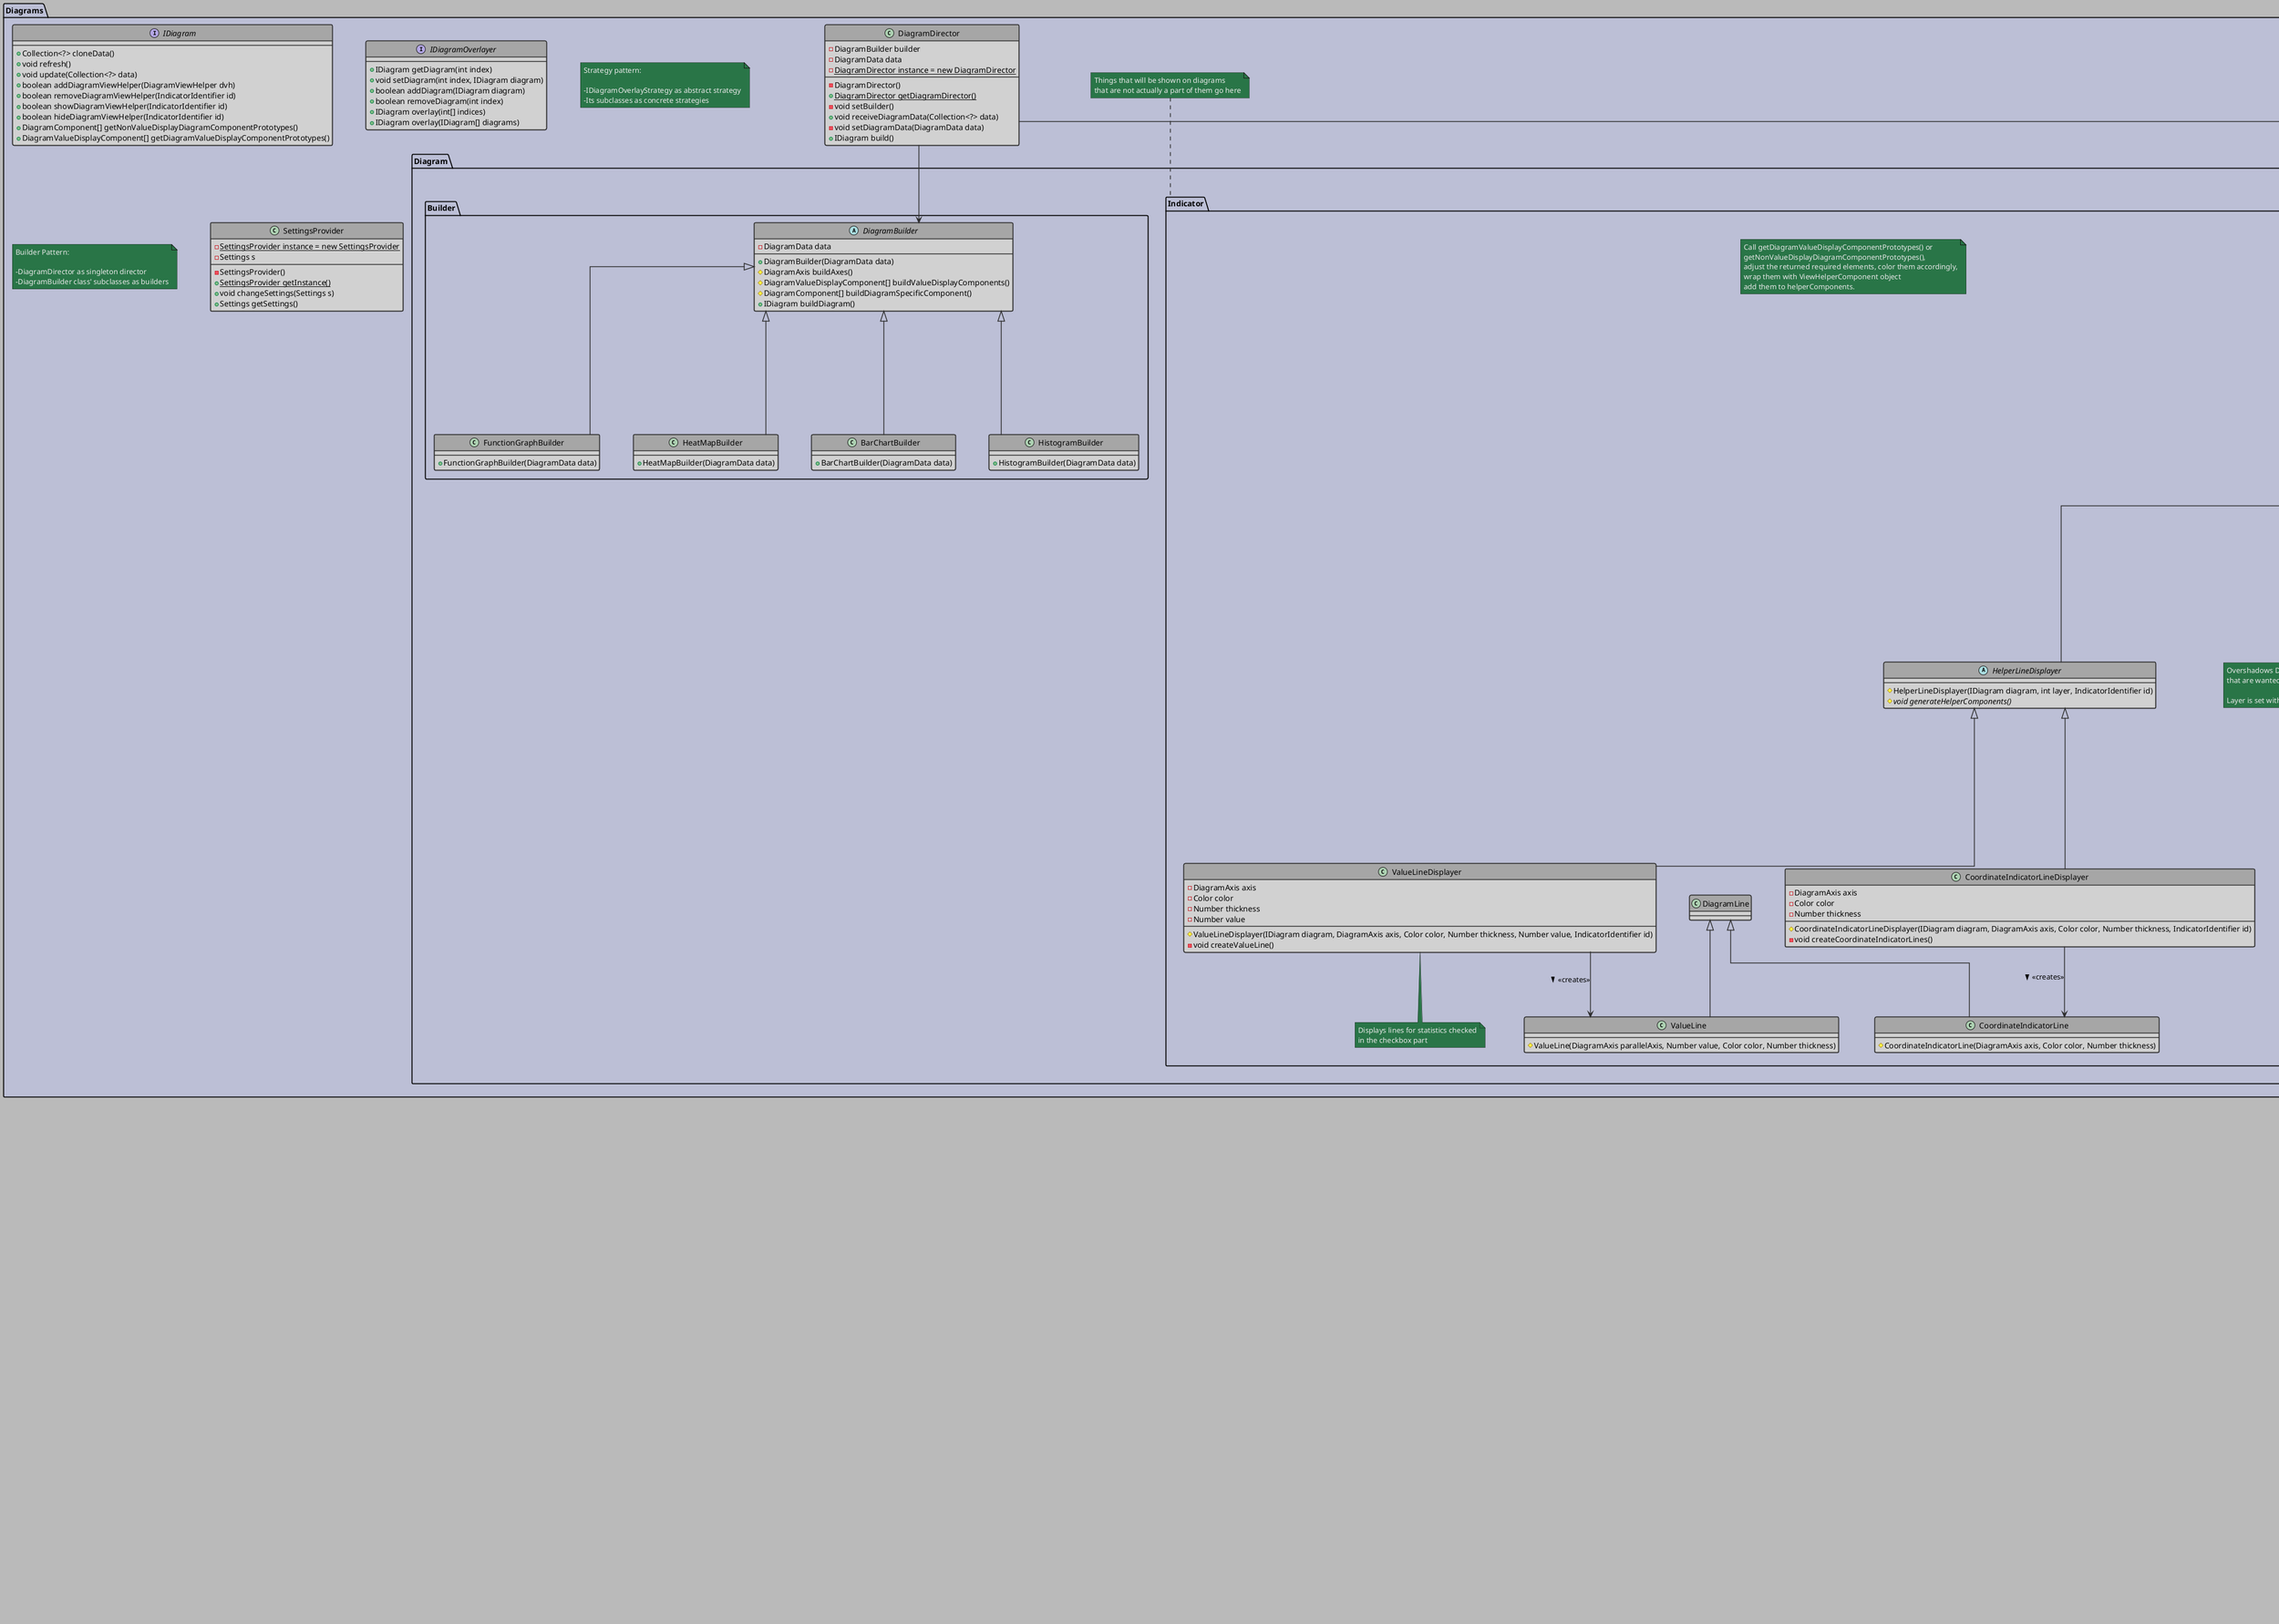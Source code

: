@startuml Class_Diagram
'Style Settings
skinparam {
    Linetype ortho
    BackgroundColor #bababa
    Shadowing false
    Nodesep 60
    Ranksep 50
}
skinparam Arrow {
    Color #2e2e2e
    Thickness 1.5
}
skinparam CircledCharacter {
    Radius 8
    FontSize 10
}
skinparam class {
    BackgroundColor #d1d1d1
    BorderColor #2e2e2e
    BorderThickness 1.5
    HeaderBackgroundColor #a6a6a6
}
skinparam package {
    BackgroundColor #bcbfd6
    BorderThickness 1.8
}
skinparam Note {
    BackgroundColor #297547
    BorderColor #171a17
    FontColor #e8e8e8
}
!startsub DIAGRAM
'Class Diagram
'Class Definitions
    'Basic UI Components, extend/use Swing components
    package Components {
        'Swing
            together {
                class Container extends Component
                class JComponent extends Container {
                    .
                    .
                    --
                    .
                    .
                }
                class JFrame 
                class JFileChooser
                class JPanel extends JComponent
                class JButton extends JComponent
                class JLabel extends JComponent
                class JTextField extends JComponent
                class JTextPane extends JComponent
                class JComboBox extends JComponent
                class JTree extends JComponent
                class JScrollPane extends JComponent
                class JMenuBar extends JComponent
                class JCheckBox extends JComponent
            }
            'Listeners
                together {
                    interface EventListener
                    interface ComponentListener extends EventListener {
                        +componentHidden(ComponentEvent e)
                        +componentMoved(ComponentEvent e)
                        +componentResized(ComponentEvent e)
                        +componentShown(ComponentEvent e)
                    }
                    interface ActionListener extends EventListener {
                        +actionPerformed(ActionEvent e)
                    }
                    interface KeyListener extends EventListener {
                        +keyPressed(KeyEvent e)
                        +keyReleased(KeyEvent e)
                        +keyTyped(KeyEvent e)
                    }
                    interface TextListener extends EventListener{
                        +textValueChanged(TextEvent e)
                    }

                    interface ItemListener extends EventListener{
                        +itemStateChanged(ItemEvent e)
                    }

                    interface DocumentListener extends EventListener{
                        +changedUpdate(DocumentEvent e)
                        +insertUpdate(DocumentEvent e)
                        +removeUpdate(DocumentEvent e)
                    }
                }
        'Custom
            class Tree extends JTree
            class Button extends JButton
            class DropdownSelector extends JComboBox
            class InputBox extends JTextField
            class Checkbox extends JCheckBox
            class Label extends JLabel
            class ScrollPane extends JScrollPane
            class MenuBar extends JMenuBar
            class TextPane extends JTextPane

            'Frames/Panels
            together {
                enum ResizeMode {
                    ABSOLUTE_TOP_LEFT
                    ABSOLUTE_BOTTOM_RIGHT
                    RELATIVE
                }
                class Resizer {
                    +Resizer(ResizeMode t, ResizeModer r, ResizeMode b, ResizeMode l)
                    +resize(Component, int width, int height, int newWidth, int newHeight)
                }
                interface AutoResizing extends ComponentListener {
                    +setResizer(Component, Resizer)
                }

                class Panel extends JPanel implements AutoResizing {
                    -Map<Component, ComponentResizer>
                    +setResizer(Component, Resizer)
                }
                class Window implements AutoResizing {
                    -Map<Component, ComponentResizer>
                    +setResizer(Component, Resizer)
                }
                Window ..|> JFrame
                ResizeMode <-- Resizer
            }
    }
    
    'UI Composites
    package Composites {
        interface ModelUser {
            +update()
        }
        enum InfoBarID {
            VERSION
            SELECTED
            LASTACTION
            ERROR
        }
        class InfoBar extends Panel {
            -Map<InfoBarID,TextBox>
            +setText(InfoBarID, String)
        }
        InfoBarID <-- InfoBar : <<uses>>

        class MainWindow extends Window {
            -MenuBar mainMenu

            +MainWindow()
            + {static} void main(String[] args)
        }

        class SubWindowArea extends Panel{
            +addSubWindow(SubWindow)
            +removeSubWindow(SubWindow)
        }
        class SubWindow extends Panel {
            -MenuBar
            +SubWindow(Element)
            +setElement(Element)
        }
        SubWindow ..|> ModelUser
        abstract class ElementManipulator extends Panel {
            +setElement(Element)
        }
        ElementManipulator ..|> ModelUser
        class TextEditor implements ElementManipulator {
            -TextPane
            +TextEditor(Element)
        }
        class Visualizer implements ElementManipulator {
            -TextArea Info
            -MenuBar diagramOptions
            -MenuBar statisticsOptions
            +Visualizer(Element)
        }
        SubWindow *-- "1..[num subtypes]" ElementManipulator
        SubWindowArea *-- "0..3" SubWindow
        class Comparer implements ElementManipulator {
            +Comparer(Element e1, Element e2)
        }


        class Outliner extends Panel{
            -MenuBar
            -Tree
            -Model
            +Outliner(Model data)
            +setModel(Model data)
        }
        Outliner ..|> ModelUser

        class MergeDialog extends Window {
            Label prompt
            Label left
            Label right
            InputBox left
            InputBox right
            Button renameLeft
            Button renameRight
            Button keepLeft
            Button keepRight
            +MergeDialog()
            + ConflictData open(Cell eLeft, Cell eRight)
        }
        MergeDialog --* MainWindow
        class SettingsDialog extends Window {

        }
        SettingsDialog --* MainWindow
    }
'Diagrams
package Diagrams {
    interface IDiagram {
        +Collection<?> cloneData()
        +void refresh()
        +void update(Collection<?> data)
        +boolean addDiagramViewHelper(DiagramViewHelper dvh)
        +boolean removeDiagramViewHelper(IndicatorIdentifier id)
        +boolean showDiagramViewHelper(IndicatorIdentifier id)
        +boolean hideDiagramViewHelper(IndicatorIdentifier id)
        +DiagramComponent[] getNonValueDisplayDiagramComponentPrototypes()
        +DiagramValueDisplayComponent[] getDiagramValueDisplayComponentPrototypes()
    }
    interface IDiagramOverlayer {
        +IDiagram getDiagram(int index)
        +void setDiagram(int index, IDiagram diagram)
        +boolean addDiagram(IDiagram diagram)
        +boolean removeDiagram(int index)
        +IDiagram overlay(int[] indices)
        +IDiagram overlay(IDiagram[] diagrams)
    }
    package Diagram.Overlayer {
        class DiagramOverlayer implements IDiagramOverlayer {
            -Collection<IDiagram> diagrams
            -IDiagramOverlayStrategy overlayStrategy
            +DiagramOverlayer(IDiagram[] diagrams)
        }
        interface IDiagramOverlayStrategy {
            +IDiagram overlay()
        }
        class FunctionGraphOverlayStrategy implements IDiagramOverlayStrategy {
            -FunctionGraph[] functionGraphs
            +FunctionGraphOverlayStrategy(FunctionGraph[] functionGraphs)
            +IDiagram overlay()
        }
        class HistogramOverlayStrategy implements IDiagramOverlayStrategy {
            -Histogram histogram1
            -Histogram histogram2
            +HistogramOverlayStrategy(Histogram histogram1, Histogram histogram2)
            +IDiagram overlay()
        }
        class BarChartOverlayStrategy implements IDiagramOverlayStrategy {
            -BarChart barChart1
            -BarChart barChart2
            +BarChartOverlayStrategy(BarChart barChart1, BarChart barChart2)
            +IDiagram overlay()
        }
    }
    package Diagram.Components {
        class PositionInFrame {
            -Number xPos
            -Number yPos
            +PositionInFrame(Number xPos, Number yPos)
            +Number getXPos()
            +void setXPos(Number xPos)
            +Number getYPos()
            +void setYPos(Number yPos)
        }
        abstract class PositionInDiagram {
            -DiagramAxis[] axes
            -Number[] positionsInAxes
            +PositionInDiagram(DiagramAxis[] axes, Number[] coordinatesInAxes)
            +Number axisCoordinateToFrameCoordinate(int index)
            +PositionInFrame toPositionInFrame()
            #void setAxisCoordinate(int index, Number position)
            #void setAxisCoordinates(Number[] coordinates)
            #Number getAxisPos(int index)
        }
        class PositionIn2DDiagram extends PositionInDiagram{
            +PositionIn2DDiagram(DiagramAxis xAxis, Number xCoordinate, DiagramAxis yAxis, Number yCoordinate)
            +void setXCoordinate(Number xCoordinate)
            +void setYCoordinate(Number yCoordinate)
            +Number getXCoordinate()
            +Number getYCoordinate()
        }
        interface Hoverable {
            +default boolean isBeingHovered()
            +default void hoverAction()
            +default void refreshHoverLabelPosition()
            +default void showHoverLabel()
            +default void hideHoverLabel()
        }
        note right of Hoverable::hoverAction
            show label as default
            override if there is more
        end note
        abstract class DiagramComponent {
            -Color color
            #DiagramComponent(Color color)
            +{abstract} DiagramComponent clone()
            +void setColor(Color color)
            +Color getColor()
            +{abstract} void show()
            +{abstract} void hide()
        }
        abstract class DiagramValueDisplayComponent extends DiagramComponent implements Hoverable {
            -Number value
            #DiagramValueDisplayComponent(Color color, Number value)
            +void setValue(Number value)
            +Number getValue()
            +{abstract} void refreshValueRelevantAttributes()
        }
        abstract class DiagramBar extends DiagramValueDisplayComponent {
            -PositionIn2DDiagram bottomLeft
            -PositionIn2DDiagram topRight
            -Number borderThickness
            #DiagramBar(Color color, Number value, PositionIn2DDiagram bottomLeft, PositionIn2DDiagram topRight, Number borderThickness)
            +Number getHeight()
            +Number getWidth()
            +void setBottomLeftInDiagram(Number x1, Number y1)
            +void setTopRightInDiagram(Number x2, Number y2)
            +PositionIn2DDiagram getBottomLeftInDiagram()
            +PositionIn2DDiagram getTopRightInDiagram()
        }
        abstract class DiagramAxis extends DiagramComponent {
            -Number min
            -Number max
            -int steps
            -boolean showValues
            -DiagramLine axisLine
            #DiagramAxis(DiagramLine axisLine, Number min, Number max, int steps)
            +void setMin(Number min)
            +Number getMin()
            +void setMax(Number max)
            +Number getMax()
            +void setSteps(int steps)
            +int getSteps()
            +void showValues()
            +void hideValues()
            'not good for flexibility and redundant, paintAxis is enough
            '#void paintComponent(Graphics g)
            'void show is already being implemented
            '+void paintAxis()
            +PositionInFrame valueToCoordinate(Number value)
            +Number CoordinateToValue(PositionInFrame coordinate)
            +void setLineByPos(Number minValXPos, Number minValYPos, Number maxValXPos, Number maxValYPos)
            +void setLineColor(Color color)
            +void setLineThickness(Number thickness)
            +Number getLineLength()
        }
        note right of DiagramAxis::paintComponent
            Override this method from JComponent,
            use paintAxis() method instead.

            paintAxis() initializes the parameter of
            paintComponent and calls paintComponent.
        end note
        note right of DiagramAxis::CoordinateToValue
            Throws an exception, if the coordinate
            is out of the range of the axis' line
            (determined by x1 and x2 or y1 and y2 of
            axisLine)
        end note
        abstract class DiagramLabel extends DiagramComponent {
            -String caption
            -PositionInFrame bottomLeft
            -PositionInFrame topRight
            -Number borderThickness
            #DiagramLabel(PositionInFrame bottomLeft, PositionInFrame topRight, Color color, String caption, Number borderThickness)
            +void setCaption(String caption)
            +String getCaption()
            +void setBottomLeftInFrame(Number x1, Number y1)
            +void setTopRightInFrame(Number x2, Number y2)
            +PositionInFrame getBottomLeftInFrame()
            +PositionInFrame getTopRightInFrame()
        }
        abstract class DiagramLine extends DiagramComponent {
            -PositionInFrame start
            -PositionInFrame end
            -Number thickness
            #DiagramLine(PositionInFrame start, PositionInFrame end, Color color, Number thickness)
            #Number calculateLength()
            +void setThickness(Number thickness)
            +void setStartInFrame(Number x1, Number y1)
            +void setEndInFrame(Number x2, Number y2)
            +PositionInFrame getStartInFrame()
            +PositionInFrame getEndInFrame()
            +Number getLength()
            +Number getThickness()
        }
        note top of DiagramLine
            Calculate length with Pythagoras'
            formula
        end note
        class SolidLine extends DiagramLine {
            -Line line
            #SolidLine(PositionInFrame start, PositionInFrame end, Color color, Number thickness)
        }
        abstract class DiagramValueLabel extends DiagramValueDisplayComponent {
            -PositionIn2DDiagram topRight
            -PositionIn2DDiagram bottomLeft
            -String caption
            -Number borderThickness
            #DiagramValueLabel(PositionIn2DDiagram bottomLeft, PositionIn2DDiagram topRight, Color color, Number value, Number borderThickness)
            #void refreshCaption()
            #void setCaption(String caption)
            +String getCaption()
            +void setBottomLeftInDiagram(Number x1, Number y1)
            +void setTopRightInDiagram(Number x2, Number y2)
            +PositionIn2DDiagram getBottomLeftInDiagram()
            +PositionIn2DDiagram getTopRightInDiagram()
        }
        abstract class DiagramPoint extends DiagramValueDisplayComponent {
            -PositionIn2DDiagram position
            -Number size
            #DiagramPoint(PositionIn2DDiagram position, Color color, Number value, Number size)
            +void setSize(Number size)
            +Number getSize()
            +void setPositionInDiagram(Number x, Number y)
            +PositionIn2DDiagram getPositionInDiagram()
        }
        abstract class DiagramColorScale extends DiagramComponent {
            '-Color color = borderColor
            -PositionIn2DDiagram bottomLeft
            -PositionIn2DDiagram topRight
            -Number borderThickness
            -Number[] values
            -Color[] valueColors
            #DiagramColorScale(PositionIn2DDiagram bottomLeft, PositionIn2DDiagram topRight, Color borderColor, Number[] values, Color[] valueColors, Number borderThickness)
            +Color valueToColor(Number value)
            +Number[] getValues()
            +Color[] getColors()
            +void setBottomLeftInFrame(Number x1, Number y1)
            +void setTopRightInFrame(Number x2, Number y2)
            +PositionInFrame getBottomLeftInFrame()
            +PositionInFrame getTopRightInFrame()
        }
        note right of DiagramColorScale::matchingsAsArray
            return new Object[]
            {getValues(), getColors()}
        end note
        class 2ColorScale extends DiagramColorScale {
            '-Color color = borderColor
            -WritableImage colorScale
            #2ColorScale(PositionIn2DDiagram bottomLeft, PositionIn2DDiagram topRight, Color borderColor, Number minVal, Number maxVal, Color minValColor, Color maxValColor, Number borderThickness)
            +Color getMinValueColor()
            +Color getMaxValueColor()
            +void setMinValueColor(Color minValueColor)
            +void setMaxValueColor(Color maxValueColor)
            +Number getMinValue()
            +Number getMaxValue()
            +void setMinValue(Number minValue)
            +void setMaxValue(Number maxValue)
        }
        class ValueDisplayPoint extends DiagramPoint {
            -Point point
            #ValueDisplayPoint(Color color, Number value, Number size, PositionIn2DDiagram position)
        }
        class HistogramBar extends DiagramBar {
            -Label label
            #HistogramBar(Color color, Number value, PositionIn2DDiagram bottomLeft, PositionIn2DDiagram topRight)
        }
        class BarChartBar extends DiagramBar {
            -Label label
            #BarChartBar(Color color, Number value, Number width, PositionIn2DDiagram bottomLeft, PositionIn2DDiagram topRight)
        }
        class SolidAxis extends DiagramAxis {
            #SolidAxis(SolidLine axisLine, Number min, Number max, int steps)
        }
        class HeatMapLabel extends DiagramValueLabel {
            -Label label
            #HeatMapLabel(DiagramColorScale cs, Number value, PositionIn2DDiagram bottomLeft, PositionIn2DDiagram topRight)
        }
        class DescriptionLabel extends DiagramLabel {
            -Label label
            #DescriptionLabel(Color color, String caption, PositionInFrame bottomLeft, PositionInFrame topRight)
        }
        /'Shows value that is being
        hovered over'/
        class HoverLabel {
            -String caption
            -Theme theme
            -PositionInFrame mousePosition
            -Number width
            -Number height
            -Label label
            -{static} HoverLabel hoverLabel
            -HoverLabel()
            +{static} HoverLabel getHoverLabel()
            +void show()
            +void hide()
            +void setWidth(Number width)
            +void setHeight(Number height)
            +Number getWidth()
            +Number getHeight()
        }
        class DiagramComponentFactory {
            -{static} DiagramComponentFactory instance = new DiagramComponentFactory
            -DiagramComponentFactory()
            +{static} DiagramComponentFactory getDiagramComponentFactory()
            +DiagramPoint createPoint(Number value, PositionIn2DDiagram position, Number size)
            +DiagramValueLabel createValueLabel(Number value, PositionIn2DDiagram bottomLeft, PositionIn2DDiagram topRight, Number borderThickness)
            +DiagramBar createBar(Number value, PositionIn2DDiagram bottomLeft, PositionIn2DDiagram topRight, Number borderThickness)
            +DiagramLabel createLabel(PositionInFrame bottomLeft, PositionInFrame topRight, Color color, String caption, Number borderThickness)
            +DiagramAxis createAxis(DiagramLine axisLine, Number min, Number max, int steps)
            +DiagramColorScale createColorScale(PositionInFrame bottomLeft, PositionInFrame topRight, Color borderColor, Number[] values, Color[] valueColors, Number borderThickness)
            +DiagramLine createLine(PositionInFrame start, PositionInFrame end, Color color, Number thickness)
        }
    }
    package Diagram.Data {
        class DiagramData {
            -Collection<?> data;
            -DiagramDataFormatter ddf;
            +DiagramData(Collection<?> data)
            +<T extends Collection<?>> T getData()
            +void setData(Collection<?> data)
            +void setFormat(DiagramDataFormatter ddf)
            +Object getFormattedData()
        }
        note right of DiagramData::getData
            Run ddf on data and return result.
            If ddf = null, return a deep copy.
        end note
        abstract class DiagramDataFormatter {
            +DiagramDataFormatter()
            +<T extends Collection<?>> Object format(T data)
        }
        class ArrayListDataFormatter extends DiagramDataFormatter {
            +ArrayListDataFormatter()
            +<T extends Collection<?>> Object format(T data)
        }
        class ArrayDataFormatter extends DiagramDataFormatter {
            +ArrayDataFormatter()
            +<E, T extends Collection<E>> Object format(T data)
        }
    }
    package Diagram.Type {
        abstract class Diagram implements IDiagram {
            -DiagramData data
            -DiagramAxis[] axes
            -DiagramValueDisplayComponent[] valueDisplayComponents
            -DiagramComponent[] nonValueDisplayComponents
            -EnumMap<IndicatorIdentifier, DiagramViewHelper> viewHelpers
            +Diagram(DiagramData data, DiagramAxis[] axes, DiagramValueDisplayComponent[] valueDisplayComponents, DiagramComponent[] nonValueDisplayComponents)
            +boolean addDiagramViewHelper(DiagramViewHelper dvh)
            +boolean removeDiagramViewHelper(IndicatorIdentifier id)
            +boolean showDiagramViewHelper(IndicatorIdentifier id)
            +boolean hideDiagramViewHelper(IndicatorIdentifier id)
        }
        class Histogram extends Diagram {
            +Histogram(DiagramData data, DiagramAxis[] axes, DiagramValueDisplayComponent[] valueDisplayComponents, DiagramComponent[] nonValueDisplayComponents)
        }
        class BarChart extends Diagram {
            +BarChart(DiagramData data, DiagramAxis[] axes, DiagramValueDisplayComponent[] valueDisplayComponents, DiagramComponent[] nonValueDisplayComponents)
        }
        class HeatMap extends Diagram {
            +HeatMap(DiagramData data, DiagramAxis[] axes, DiagramValueDisplayComponent[] valueDisplayComponents, DiagramComponent[] nonValueDisplayComponents)
        }
        class FunctionGraph extends Diagram {
            +FunctionGraph(DiagramData data, DiagramAxis[] axes, DiagramValueDisplayComponent[] valueDisplayComponents, DiagramComponent[] nonValueDisplayComponents)
        }
        note as Diagram1
            Diagrams' DiagramComponents are built via DiagramBuilders.
            Upon constructor call, the Diagram calls
            update(data) to modify the DiagramComponents stored.
        end note
        Histogram -- Diagram1
        BarChart -- Diagram1
        HeatMap -- Diagram1
        FunctionGraph -- Diagram1
    }
    package Diagram.Indicator {
        enum IndicatorIdentifier {
            MIN
            MAX
            AVG
            MED
            X_COORDINATE_INDICATOR
            Y_COORDINATE_INDICATOR
        }
        class DiagramViewHelperFactory {
            -{static} DiagramViewHelperFactory instance
            -DiagramViewHelperFactory()
            +{static} DiagramViewHelperFactory getInstance()
            +HelperComponentDisplayer createValueColorDisplayer(IDiagram diagram, IndicatorIdentifier id)
            +HelperLineDisplayer createCoordinateGridDisplayer(IDiagram diagram, DiagramAxis axis, IndicatorIdentifier id)
            +HelperLineDisplayer createValueLineDisplayer(IDiagram diagram, Number value, DiagramAxis axis, IndicatorIdentifier id)
        }
        abstract class DiagramViewHelper {
            -int layer
            -List<ViewHelperComponent> helperComponents
            -IndicatorIdentifier id
            -IDiagram diagram
            #DiagramViewHelper(IDiagram diagram, int layer, IndicatorIdentifier id)
            +int getLayerNumber()
            +void remove()
            +void show()
            +void hide()
            +void update()
            +boolean addViewHelperComponent(ViewHelperComponent vhc)
            +boolean removeViewHelperComponent(ViewHelperComponent vhc)
            +boolean clearViewHelperComponents()
            +IndicatorIdentifier getID()
        }
        DiagramViewHelperFactory -- DiagramViewHelper : > <<creates>>
        abstract class HelperLineDisplayer extends DiagramViewHelper {
            #HelperLineDisplayer(IDiagram diagram, int layer, IndicatorIdentifier id)
            #{abstract} void generateHelperComponents()
        }
        note left of DiagramViewHelper::layer
            Indicates how much in the front the DiagramViewHelper is.

            For example with JLayeredPane
        end note
        class ValueLineDisplayer extends HelperLineDisplayer {
            -DiagramAxis axis
            -Color color
            -Number thickness
            -Number value
            #ValueLineDisplayer(IDiagram diagram, DiagramAxis axis, Color color, Number thickness, Number value, IndicatorIdentifier id)
            -void createValueLine()
        }
        note bottom of ValueLineDisplayer
            Displays lines for statistics checked
            in the checkbox part
        end note
        abstract class HelperComponentDisplayer extends DiagramViewHelper {
            #HelperComponentDisplayer(IDiagram diagram, int layer, IndicatorIdentifier id)
        }
        class ValueFixColorDisplayer extends HelperComponentDisplayer {
            -TreeMap<Number, Color> mapping
            #ValueFixColorDisplayer(IDiagram diagram, TreeMap<Number, Color> mapping, IndicatorIdentifier id)
        }
        class ValueScaleColorDisplayer extends HelperComponentDisplayer {
            -DiagramColorScale colorScale
            #ValueScaleColorDisplayer(IDiagram diagram, DiagramColorScale colorScale, IndicatorIdentifier id)
        }
        note left of HelperComponentDisplayer
            Overshadows DiagramComponents with the ViewHelperComponents
            that are wanted to be seen by the user.

            Layer is set within the constructor.
        end note
        ValueColorDisplayers -- ValueScaleColorDisplayer
        ValueColorDisplayers -- ValueFixColorDisplayer
        class CoordinateIndicatorLineDisplayer extends HelperLineDisplayer {
            -DiagramAxis axis
            -Color color
            -Number thickness
            #CoordinateIndicatorLineDisplayer(IDiagram diagram, DiagramAxis axis, Color color, Number thickness, IndicatorIdentifier id)
            -void createCoordinateIndicatorLines()
        }
        class ViewHelperComponent {
            #ViewHelperComponent(DiagramComponent dc)
            +void show()
            +void hide()
        }
        note bottom of ViewHelperComponent
            Wraps DiagramComponents that the
            DiagramViewHelpers create and use
        end note
        note as ViewHelperComponentGeneration
            Call getDiagramValueDisplayComponentPrototypes() or
            getNonValueDisplayDiagramComponentPrototypes(),
            adjust the returned required elements, color them accordingly,
            wrap them with ViewHelperComponent object
            add them to helperComponents.
        end note
        DiagramViewHelper *--> ViewHelperComponent
        class CoordinateIndicatorLine extends DiagramLine {
            #CoordinateIndicatorLine(DiagramAxis axis, Color color, Number thickness)
        }
        class ValueLine extends DiagramLine {
            #ValueLine(DiagramAxis parallelAxis, Number value, Color color, Number thickness)
        }
        ValueLineDisplayer --> ValueLine : > <<creates>>
        CoordinateIndicatorLineDisplayer --> CoordinateIndicatorLine : > <<creates>>
    }
    note top of Diagram.Indicator
        Things that will be shown on diagrams
        that are not actually a part of them go here
    end note
    note as N1
        Strategy pattern:

        -IDiagramOverlayStrategy as abstract strategy
        -Its subclasses as concrete strategies
    end note
    note as N2
        Builder Pattern:

        -DiagramDirector as singleton director
        -DiagramBuilder class' subclasses as builders
    end note
    class DiagramDirector {
        -DiagramBuilder builder
        -DiagramData data
        -{static} DiagramDirector instance = new DiagramDirector
        -DiagramDirector()
        +{static} DiagramDirector getDiagramDirector()
        -void setBuilder()
        +void receiveDiagramData(Collection<?> data)
        -void setDiagramData(DiagramData data)
        +IDiagram build()
    }
    class SettingsProvider {
        -{static} SettingsProvider instance = new SettingsProvider
        -Settings s
        -SettingsProvider()
        +{static} SettingsProvider getInstance()
        +void changeSettings(Settings s)
        +Settings getSettings()
    }
    package Diagram.Builder {
        abstract class DiagramBuilder {
            -DiagramData data
            +DiagramBuilder(DiagramData data)
            #DiagramAxis buildAxes()
            #DiagramValueDisplayComponent[] buildValueDisplayComponents()
            #DiagramComponent[] buildDiagramSpecificComponent()
            +IDiagram buildDiagram()
        }
        class BarChartBuilder extends DiagramBuilder {
            +BarChartBuilder(DiagramData data)
        }
        class HistogramBuilder extends DiagramBuilder {
            +HistogramBuilder(DiagramData data)
        }
        class FunctionGraphBuilder extends DiagramBuilder {
            +FunctionGraphBuilder(DiagramData data)
        }
        class HeatMapBuilder extends DiagramBuilder {
            +HeatMapBuilder(DiagramData data)
        }
    }
}

'Class Relations
    'Ui
        AutoResizing --> Resizer
        Visualizer -> IDiagram

        MainWindow *-- "1"Outliner
        MainWindow *-- "1"SubWindowArea
        MainWindow *-- "1"InfoBar
    'Diagram
        HeatMap "1" o-- "*" HeatMapLabel
        Hoverable "1" -- "1" HoverLabel : > shows upon being hovered

        DiagramViewHelper --> Diagram : > Wraps and decorates
        DiagramDirector --> DiagramBuilder
        DiagramDirector --> Diagram : <<creates>>
        DiagramComponentFactory --> DiagramComponent : <<creates>>
        DiagramOverlayer o-- IDiagramOverlayStrategy
        DiagramData "1" *--> "1" DiagramDataFormatter
        Diagram *--> DiagramData
        Diagram *-- "*" DiagramComponent

'Cell Representation
package representation{

    class DataPanel {
        -Element element
        -Label label
        -String text
        +DataPanel(Element element)
        +setText(String text)
        
    }

    class CellPanel{
        -Label label
        -Button[] buttons
        -Checkbox[] checkboxes
        -Element cell
        -Element[] pins
        -BufferedImage image
        -CellImageGenerator cellGenerator
        +CellPanel(Element element)
        +switchToLibrary()
        +switchToPin(Element element)
        +switchToCell(Element element)
     
    }

    class LibraryPanel{
        -List<Button> buttons
        -List<Cell> cells
        -Library selectedLibrary
        +LibraryPanel(Element e)
        +switchToCell(Cell cell)
     
    }

    
    interface ICellImageGenerator{
        +buildCell(int inputPins, int outputPins)
    }

    class CellImageGenerator implements ICellImageGenerator{
        -BufferedImage pinIcon
        -BufferedImage cellIcon
        +CellImageGenerator()
        +buildCell(int inputPins, int outputPins): int
        
    }

    


    Visualizer *-- LibraryPanel
    Visualizer *-- DataPanel
    Visualizer *-- CellPanel
    LibraryPanel --> CellPanel
    CellPanel --> CellImageGenerator
    CellPanel --> Button
    CellPanel --> Checkbox
    LibraryPanel --> ScrollPane
    CellImageGenerator --> images
}
!endsub
@enduml
